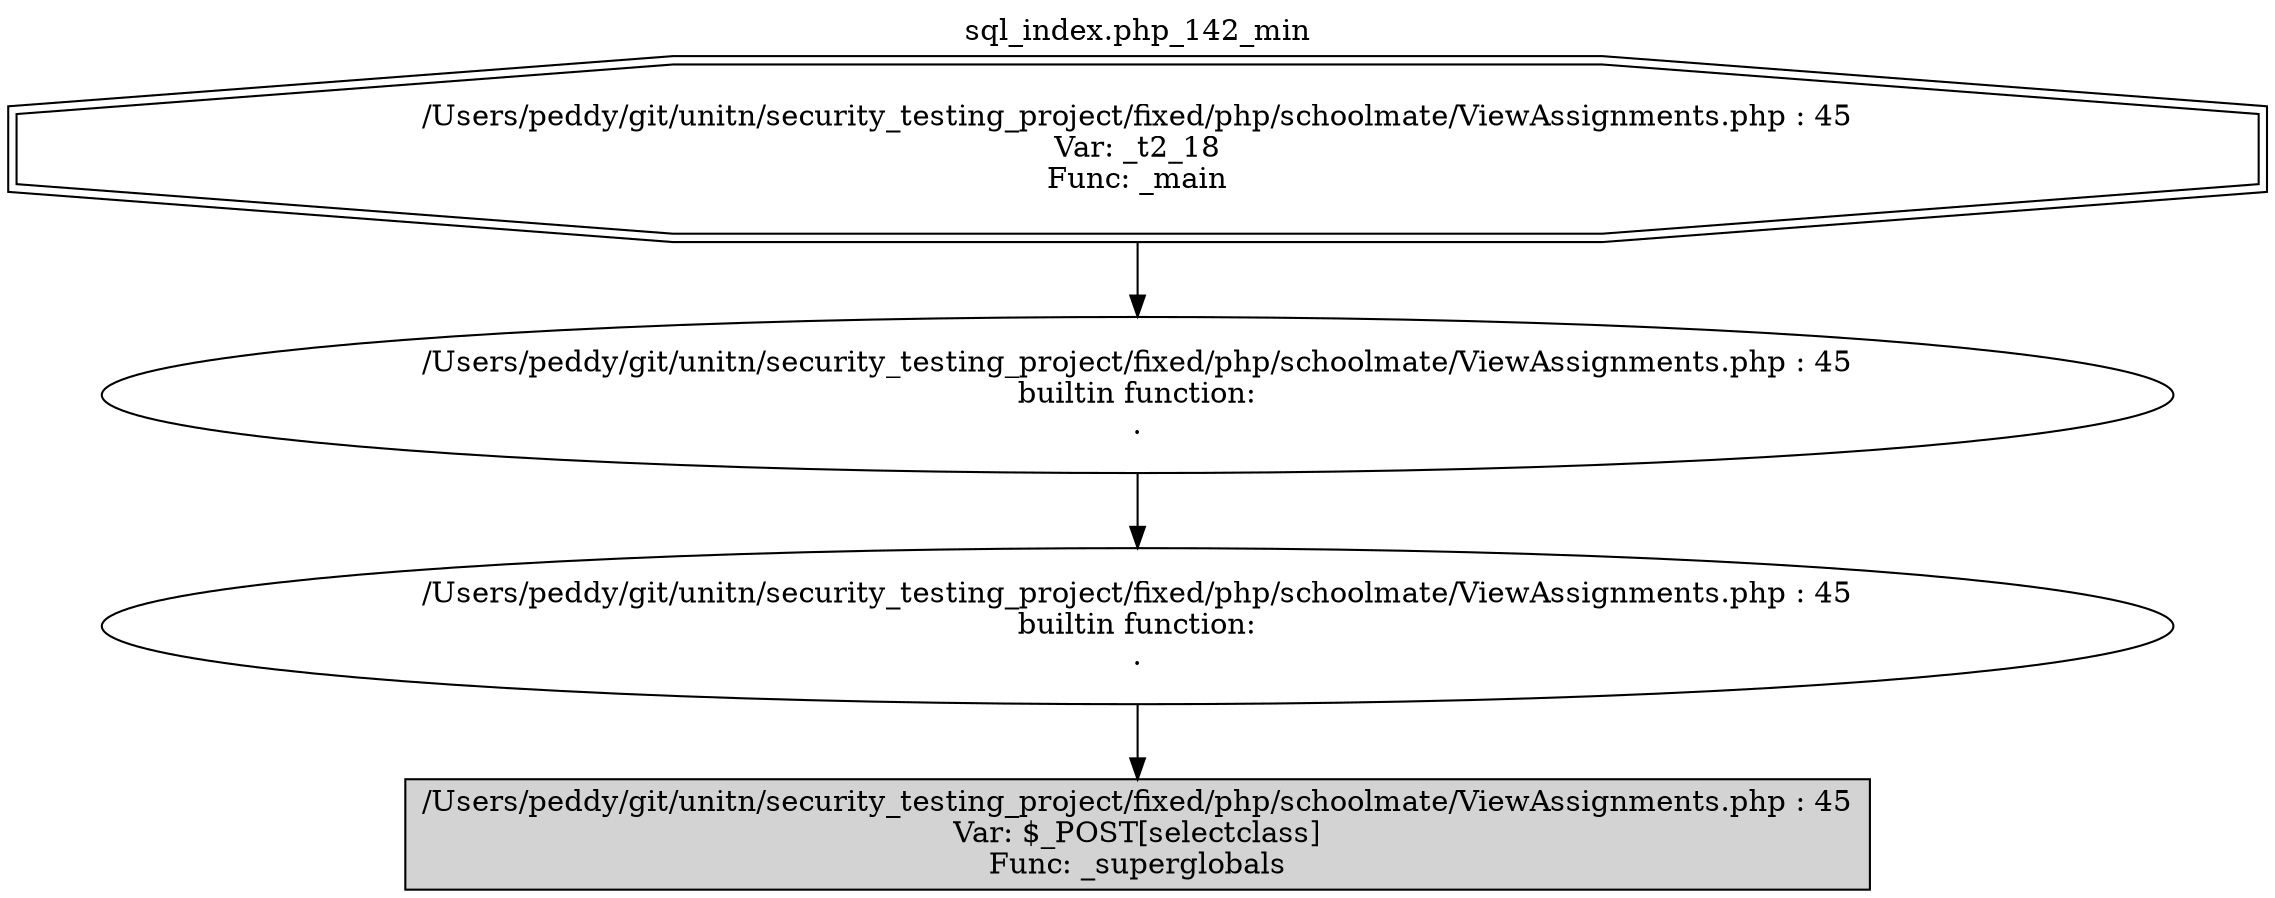 digraph cfg {
  label="sql_index.php_142_min";
  labelloc=t;
  n1 [shape=doubleoctagon, label="/Users/peddy/git/unitn/security_testing_project/fixed/php/schoolmate/ViewAssignments.php : 45\nVar: _t2_18\nFunc: _main\n"];
  n2 [shape=ellipse, label="/Users/peddy/git/unitn/security_testing_project/fixed/php/schoolmate/ViewAssignments.php : 45\nbuiltin function:\n.\n"];
  n3 [shape=ellipse, label="/Users/peddy/git/unitn/security_testing_project/fixed/php/schoolmate/ViewAssignments.php : 45\nbuiltin function:\n.\n"];
  n4 [shape=box, label="/Users/peddy/git/unitn/security_testing_project/fixed/php/schoolmate/ViewAssignments.php : 45\nVar: $_POST[selectclass]\nFunc: _superglobals\n",style=filled];
  n1 -> n2;
  n2 -> n3;
  n3 -> n4;
}
